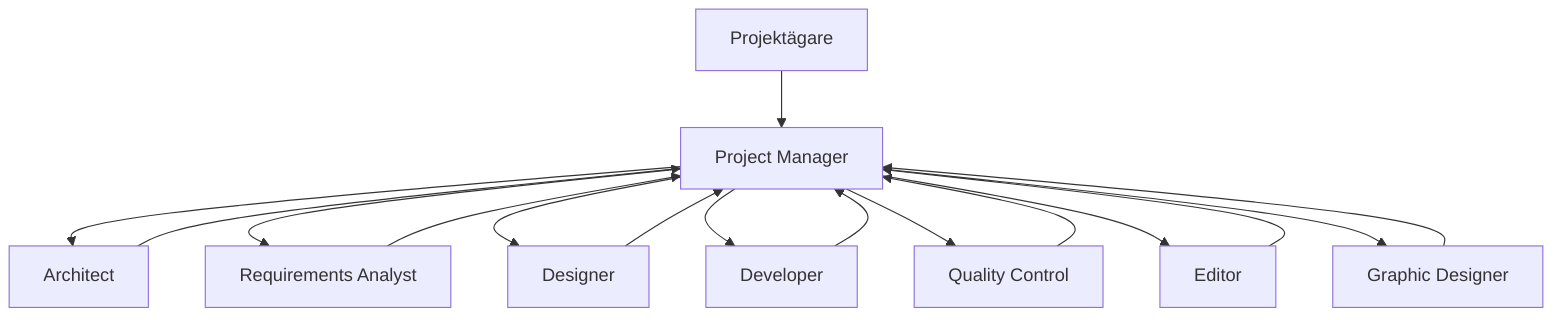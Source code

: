 graph TD
    PO[Projektägare] --> PM[Project Manager]
    PM --> ARCH[Architect]
    PM --> RA[Requirements Analyst]
    PM --> DES[Designer]
    PM --> DEV[Developer]
    PM --> QC[Quality Control]
    PM --> ED[Editor]
    PM --> GD[Graphic Designer]
    ARCH --> PM
    RA --> PM
    DES --> PM
    DEV --> PM
    QC --> PM
    ED --> PM
    GD --> PM